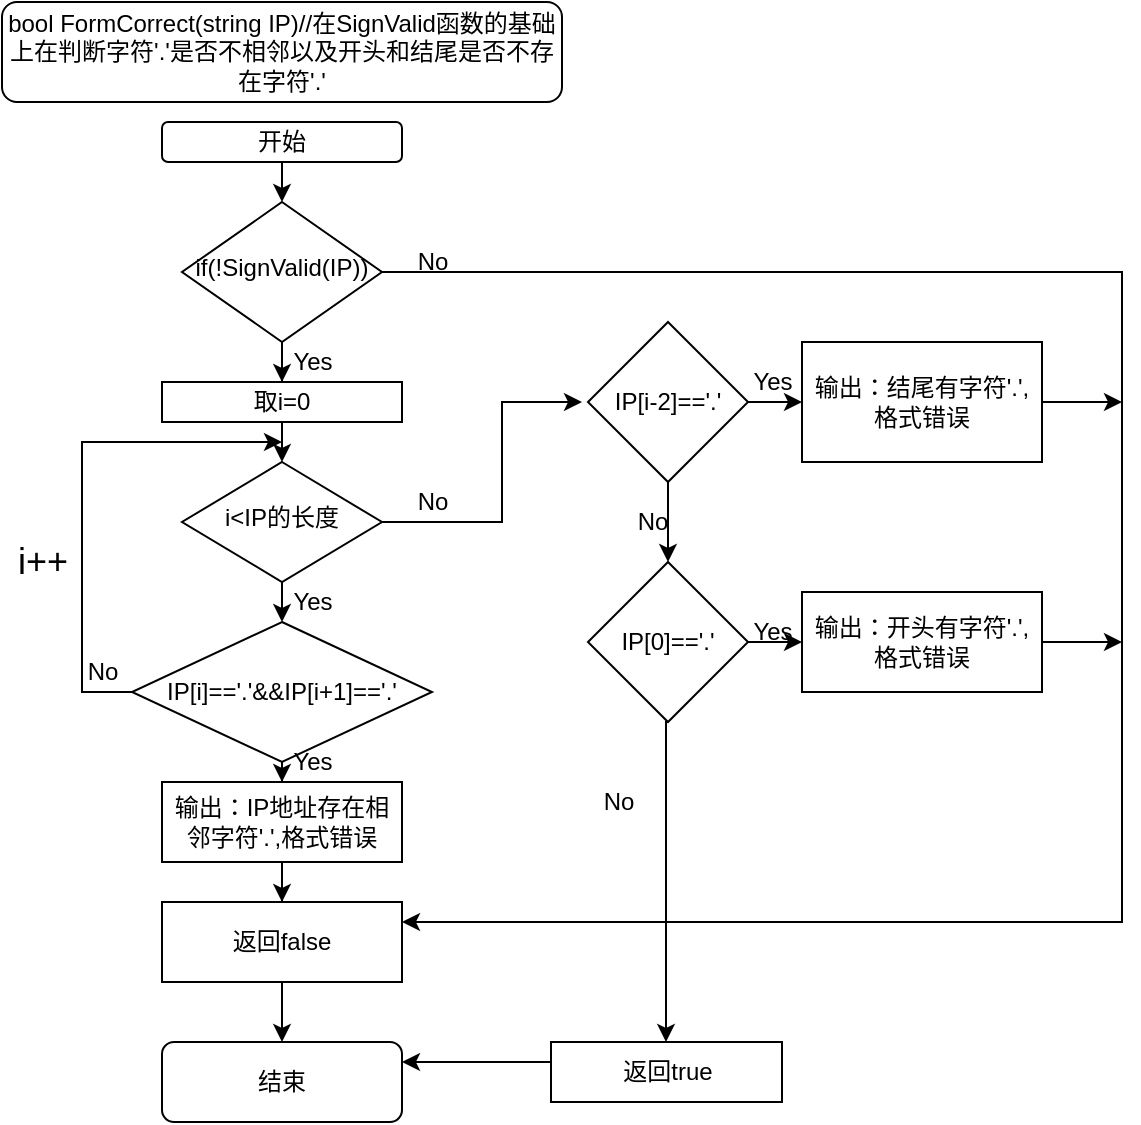 <mxfile version="12.6.5" type="device"><diagram id="C5RBs43oDa-KdzZeNtuy" name="Page-1"><mxGraphModel dx="1024" dy="592" grid="1" gridSize="10" guides="1" tooltips="1" connect="1" arrows="1" fold="1" page="1" pageScale="1" pageWidth="827" pageHeight="1169" math="0" shadow="0"><root><mxCell id="WIyWlLk6GJQsqaUBKTNV-0"/><mxCell id="WIyWlLk6GJQsqaUBKTNV-1" parent="WIyWlLk6GJQsqaUBKTNV-0"/><mxCell id="qdkoifwMZFJ0833gObtW-1" style="edgeStyle=orthogonalEdgeStyle;rounded=0;orthogonalLoop=1;jettySize=auto;html=1;exitX=0.5;exitY=1;exitDx=0;exitDy=0;entryX=0.5;entryY=0;entryDx=0;entryDy=0;" edge="1" parent="WIyWlLk6GJQsqaUBKTNV-1" source="WIyWlLk6GJQsqaUBKTNV-3" target="WIyWlLk6GJQsqaUBKTNV-6"><mxGeometry relative="1" as="geometry"/></mxCell><mxCell id="WIyWlLk6GJQsqaUBKTNV-3" value="开始" style="rounded=1;whiteSpace=wrap;html=1;fontSize=12;glass=0;strokeWidth=1;shadow=0;" parent="WIyWlLk6GJQsqaUBKTNV-1" vertex="1"><mxGeometry x="160" y="90" width="120" height="20" as="geometry"/></mxCell><mxCell id="qdkoifwMZFJ0833gObtW-3" style="edgeStyle=orthogonalEdgeStyle;rounded=0;orthogonalLoop=1;jettySize=auto;html=1;exitX=0.5;exitY=1;exitDx=0;exitDy=0;" edge="1" parent="WIyWlLk6GJQsqaUBKTNV-1" source="WIyWlLk6GJQsqaUBKTNV-6" target="qdkoifwMZFJ0833gObtW-4"><mxGeometry relative="1" as="geometry"><mxPoint x="220" y="230" as="targetPoint"/></mxGeometry></mxCell><mxCell id="qdkoifwMZFJ0833gObtW-22" style="edgeStyle=orthogonalEdgeStyle;rounded=0;orthogonalLoop=1;jettySize=auto;html=1;exitX=1;exitY=0.5;exitDx=0;exitDy=0;entryX=1;entryY=0.25;entryDx=0;entryDy=0;" edge="1" parent="WIyWlLk6GJQsqaUBKTNV-1" source="WIyWlLk6GJQsqaUBKTNV-6" target="qdkoifwMZFJ0833gObtW-25"><mxGeometry relative="1" as="geometry"><mxPoint x="640" y="500" as="targetPoint"/><Array as="points"><mxPoint x="640" y="165"/><mxPoint x="640" y="490"/></Array></mxGeometry></mxCell><mxCell id="WIyWlLk6GJQsqaUBKTNV-6" value="if(!SignValid(IP))" style="rhombus;whiteSpace=wrap;html=1;shadow=0;fontFamily=Helvetica;fontSize=12;align=center;strokeWidth=1;spacing=6;spacingTop=-4;" parent="WIyWlLk6GJQsqaUBKTNV-1" vertex="1"><mxGeometry x="170" y="130" width="100" height="70" as="geometry"/></mxCell><mxCell id="qdkoifwMZFJ0833gObtW-9" style="edgeStyle=orthogonalEdgeStyle;rounded=0;orthogonalLoop=1;jettySize=auto;html=1;exitX=0.5;exitY=1;exitDx=0;exitDy=0;" edge="1" parent="WIyWlLk6GJQsqaUBKTNV-1" source="WIyWlLk6GJQsqaUBKTNV-10"><mxGeometry relative="1" as="geometry"><mxPoint x="220" y="340" as="targetPoint"/></mxGeometry></mxCell><mxCell id="qdkoifwMZFJ0833gObtW-14" style="edgeStyle=orthogonalEdgeStyle;rounded=0;orthogonalLoop=1;jettySize=auto;html=1;exitX=1;exitY=0.5;exitDx=0;exitDy=0;" edge="1" parent="WIyWlLk6GJQsqaUBKTNV-1" source="WIyWlLk6GJQsqaUBKTNV-10"><mxGeometry relative="1" as="geometry"><mxPoint x="370" y="230" as="targetPoint"/><Array as="points"><mxPoint x="330" y="290"/><mxPoint x="330" y="230"/></Array></mxGeometry></mxCell><mxCell id="WIyWlLk6GJQsqaUBKTNV-10" value="i&amp;lt;IP的长度" style="rhombus;whiteSpace=wrap;html=1;shadow=0;fontFamily=Helvetica;fontSize=12;align=center;strokeWidth=1;spacing=6;spacingTop=-4;" parent="WIyWlLk6GJQsqaUBKTNV-1" vertex="1"><mxGeometry x="170" y="260" width="100" height="60" as="geometry"/></mxCell><mxCell id="WIyWlLk6GJQsqaUBKTNV-11" value="结束" style="rounded=1;whiteSpace=wrap;html=1;fontSize=12;glass=0;strokeWidth=1;shadow=0;" parent="WIyWlLk6GJQsqaUBKTNV-1" vertex="1"><mxGeometry x="160" y="550" width="120" height="40" as="geometry"/></mxCell><mxCell id="qdkoifwMZFJ0833gObtW-0" value="bool FormCorrect(string IP)//在SignValid函数的基础上在判断字符'.'是否不相邻以及开头和结尾是否不存在字符'.'" style="rounded=1;whiteSpace=wrap;html=1;" vertex="1" parent="WIyWlLk6GJQsqaUBKTNV-1"><mxGeometry x="80" y="30" width="280" height="50" as="geometry"/></mxCell><mxCell id="qdkoifwMZFJ0833gObtW-8" style="edgeStyle=orthogonalEdgeStyle;rounded=0;orthogonalLoop=1;jettySize=auto;html=1;exitX=0.5;exitY=1;exitDx=0;exitDy=0;entryX=0.5;entryY=0;entryDx=0;entryDy=0;" edge="1" parent="WIyWlLk6GJQsqaUBKTNV-1" source="qdkoifwMZFJ0833gObtW-4" target="WIyWlLk6GJQsqaUBKTNV-10"><mxGeometry relative="1" as="geometry"/></mxCell><mxCell id="qdkoifwMZFJ0833gObtW-4" value="取i=0" style="rounded=0;whiteSpace=wrap;html=1;" vertex="1" parent="WIyWlLk6GJQsqaUBKTNV-1"><mxGeometry x="160" y="220" width="120" height="20" as="geometry"/></mxCell><mxCell id="qdkoifwMZFJ0833gObtW-11" style="edgeStyle=orthogonalEdgeStyle;rounded=0;orthogonalLoop=1;jettySize=auto;html=1;" edge="1" parent="WIyWlLk6GJQsqaUBKTNV-1" source="qdkoifwMZFJ0833gObtW-10" target="qdkoifwMZFJ0833gObtW-12"><mxGeometry relative="1" as="geometry"><mxPoint x="220" y="440" as="targetPoint"/></mxGeometry></mxCell><mxCell id="qdkoifwMZFJ0833gObtW-34" style="edgeStyle=orthogonalEdgeStyle;rounded=0;orthogonalLoop=1;jettySize=auto;html=1;" edge="1" parent="WIyWlLk6GJQsqaUBKTNV-1" source="qdkoifwMZFJ0833gObtW-10"><mxGeometry relative="1" as="geometry"><mxPoint x="220" y="250" as="targetPoint"/><Array as="points"><mxPoint x="120" y="250"/></Array></mxGeometry></mxCell><mxCell id="qdkoifwMZFJ0833gObtW-10" value="IP[i]=='.'&amp;amp;&amp;amp;IP[i+1]=='.'" style="rhombus;whiteSpace=wrap;html=1;" vertex="1" parent="WIyWlLk6GJQsqaUBKTNV-1"><mxGeometry x="145" y="340" width="150" height="70" as="geometry"/></mxCell><mxCell id="qdkoifwMZFJ0833gObtW-24" style="edgeStyle=orthogonalEdgeStyle;rounded=0;orthogonalLoop=1;jettySize=auto;html=1;exitX=0.5;exitY=1;exitDx=0;exitDy=0;" edge="1" parent="WIyWlLk6GJQsqaUBKTNV-1" source="qdkoifwMZFJ0833gObtW-12" target="qdkoifwMZFJ0833gObtW-25"><mxGeometry relative="1" as="geometry"><mxPoint x="220" y="480" as="targetPoint"/></mxGeometry></mxCell><mxCell id="qdkoifwMZFJ0833gObtW-12" value="输出：IP地址存在相邻字符'.',格式错误" style="rounded=0;whiteSpace=wrap;html=1;" vertex="1" parent="WIyWlLk6GJQsqaUBKTNV-1"><mxGeometry x="160" y="420" width="120" height="40" as="geometry"/></mxCell><mxCell id="qdkoifwMZFJ0833gObtW-18" style="edgeStyle=orthogonalEdgeStyle;rounded=0;orthogonalLoop=1;jettySize=auto;html=1;exitX=1;exitY=0.5;exitDx=0;exitDy=0;" edge="1" parent="WIyWlLk6GJQsqaUBKTNV-1" source="qdkoifwMZFJ0833gObtW-15" target="qdkoifwMZFJ0833gObtW-19"><mxGeometry relative="1" as="geometry"><mxPoint x="500" y="230" as="targetPoint"/></mxGeometry></mxCell><mxCell id="qdkoifwMZFJ0833gObtW-37" style="edgeStyle=orthogonalEdgeStyle;rounded=0;orthogonalLoop=1;jettySize=auto;html=1;exitX=0.5;exitY=1;exitDx=0;exitDy=0;entryX=0.5;entryY=0;entryDx=0;entryDy=0;fontSize=18;" edge="1" parent="WIyWlLk6GJQsqaUBKTNV-1" source="qdkoifwMZFJ0833gObtW-15" target="qdkoifwMZFJ0833gObtW-17"><mxGeometry relative="1" as="geometry"/></mxCell><mxCell id="qdkoifwMZFJ0833gObtW-15" value="IP[i-2]=='.'" style="rhombus;whiteSpace=wrap;html=1;" vertex="1" parent="WIyWlLk6GJQsqaUBKTNV-1"><mxGeometry x="373" y="190" width="80" height="80" as="geometry"/></mxCell><mxCell id="qdkoifwMZFJ0833gObtW-20" style="edgeStyle=orthogonalEdgeStyle;rounded=0;orthogonalLoop=1;jettySize=auto;html=1;exitX=1;exitY=0.5;exitDx=0;exitDy=0;" edge="1" parent="WIyWlLk6GJQsqaUBKTNV-1" source="qdkoifwMZFJ0833gObtW-17" target="qdkoifwMZFJ0833gObtW-21"><mxGeometry relative="1" as="geometry"><mxPoint x="480" y="350" as="targetPoint"/></mxGeometry></mxCell><mxCell id="qdkoifwMZFJ0833gObtW-43" style="edgeStyle=orthogonalEdgeStyle;rounded=0;orthogonalLoop=1;jettySize=auto;html=1;exitX=0.5;exitY=1;exitDx=0;exitDy=0;fontSize=12;" edge="1" parent="WIyWlLk6GJQsqaUBKTNV-1" source="qdkoifwMZFJ0833gObtW-17" target="qdkoifwMZFJ0833gObtW-44"><mxGeometry relative="1" as="geometry"><mxPoint x="413" y="550" as="targetPoint"/><Array as="points"><mxPoint x="412" y="390"/></Array></mxGeometry></mxCell><mxCell id="qdkoifwMZFJ0833gObtW-17" value="IP[0]=='.'" style="rhombus;whiteSpace=wrap;html=1;" vertex="1" parent="WIyWlLk6GJQsqaUBKTNV-1"><mxGeometry x="373" y="310" width="80" height="80" as="geometry"/></mxCell><mxCell id="qdkoifwMZFJ0833gObtW-27" style="edgeStyle=orthogonalEdgeStyle;rounded=0;orthogonalLoop=1;jettySize=auto;html=1;exitX=1;exitY=0.5;exitDx=0;exitDy=0;" edge="1" parent="WIyWlLk6GJQsqaUBKTNV-1" source="qdkoifwMZFJ0833gObtW-19"><mxGeometry relative="1" as="geometry"><mxPoint x="640" y="230" as="targetPoint"/></mxGeometry></mxCell><mxCell id="qdkoifwMZFJ0833gObtW-19" value="输出：结尾有字符'.',格式错误" style="rounded=0;whiteSpace=wrap;html=1;" vertex="1" parent="WIyWlLk6GJQsqaUBKTNV-1"><mxGeometry x="480" y="200" width="120" height="60" as="geometry"/></mxCell><mxCell id="qdkoifwMZFJ0833gObtW-26" style="edgeStyle=orthogonalEdgeStyle;rounded=0;orthogonalLoop=1;jettySize=auto;html=1;exitX=1;exitY=0.5;exitDx=0;exitDy=0;" edge="1" parent="WIyWlLk6GJQsqaUBKTNV-1" source="qdkoifwMZFJ0833gObtW-21"><mxGeometry relative="1" as="geometry"><mxPoint x="640" y="350" as="targetPoint"/></mxGeometry></mxCell><mxCell id="qdkoifwMZFJ0833gObtW-21" value="输出：开头有字符'.',格式错误" style="rounded=0;whiteSpace=wrap;html=1;" vertex="1" parent="WIyWlLk6GJQsqaUBKTNV-1"><mxGeometry x="480" y="325" width="120" height="50" as="geometry"/></mxCell><mxCell id="qdkoifwMZFJ0833gObtW-28" style="edgeStyle=orthogonalEdgeStyle;rounded=0;orthogonalLoop=1;jettySize=auto;html=1;exitX=0.5;exitY=1;exitDx=0;exitDy=0;" edge="1" parent="WIyWlLk6GJQsqaUBKTNV-1" source="qdkoifwMZFJ0833gObtW-25"><mxGeometry relative="1" as="geometry"><mxPoint x="220" y="550" as="targetPoint"/></mxGeometry></mxCell><mxCell id="qdkoifwMZFJ0833gObtW-25" value="返回false" style="rounded=0;whiteSpace=wrap;html=1;" vertex="1" parent="WIyWlLk6GJQsqaUBKTNV-1"><mxGeometry x="160" y="480" width="120" height="40" as="geometry"/></mxCell><mxCell id="qdkoifwMZFJ0833gObtW-29" value="No" style="text;html=1;align=center;verticalAlign=middle;resizable=0;points=[];autosize=1;" vertex="1" parent="WIyWlLk6GJQsqaUBKTNV-1"><mxGeometry x="280" y="150" width="30" height="20" as="geometry"/></mxCell><mxCell id="qdkoifwMZFJ0833gObtW-30" value="Yes" style="text;html=1;align=center;verticalAlign=middle;resizable=0;points=[];autosize=1;" vertex="1" parent="WIyWlLk6GJQsqaUBKTNV-1"><mxGeometry x="220" y="200" width="30" height="20" as="geometry"/></mxCell><mxCell id="qdkoifwMZFJ0833gObtW-31" value="Yes" style="text;html=1;align=center;verticalAlign=middle;resizable=0;points=[];autosize=1;" vertex="1" parent="WIyWlLk6GJQsqaUBKTNV-1"><mxGeometry x="220" y="320" width="30" height="20" as="geometry"/></mxCell><mxCell id="qdkoifwMZFJ0833gObtW-32" value="No" style="text;html=1;align=center;verticalAlign=middle;resizable=0;points=[];autosize=1;" vertex="1" parent="WIyWlLk6GJQsqaUBKTNV-1"><mxGeometry x="280" y="270" width="30" height="20" as="geometry"/></mxCell><mxCell id="qdkoifwMZFJ0833gObtW-33" value="Yes" style="text;html=1;align=center;verticalAlign=middle;resizable=0;points=[];autosize=1;" vertex="1" parent="WIyWlLk6GJQsqaUBKTNV-1"><mxGeometry x="220" y="400" width="30" height="20" as="geometry"/></mxCell><mxCell id="qdkoifwMZFJ0833gObtW-35" value="No" style="text;html=1;align=center;verticalAlign=middle;resizable=0;points=[];autosize=1;" vertex="1" parent="WIyWlLk6GJQsqaUBKTNV-1"><mxGeometry x="115" y="355" width="30" height="20" as="geometry"/></mxCell><mxCell id="qdkoifwMZFJ0833gObtW-36" value="i++" style="text;html=1;align=center;verticalAlign=middle;resizable=0;points=[];autosize=1;fontSize=18;" vertex="1" parent="WIyWlLk6GJQsqaUBKTNV-1"><mxGeometry x="80" y="295" width="40" height="30" as="geometry"/></mxCell><mxCell id="qdkoifwMZFJ0833gObtW-38" value="No" style="text;html=1;align=center;verticalAlign=middle;resizable=0;points=[];autosize=1;fontSize=12;" vertex="1" parent="WIyWlLk6GJQsqaUBKTNV-1"><mxGeometry x="390" y="280" width="30" height="20" as="geometry"/></mxCell><mxCell id="qdkoifwMZFJ0833gObtW-39" value="Yes" style="text;html=1;align=center;verticalAlign=middle;resizable=0;points=[];autosize=1;fontSize=12;" vertex="1" parent="WIyWlLk6GJQsqaUBKTNV-1"><mxGeometry x="450" y="210" width="30" height="20" as="geometry"/></mxCell><mxCell id="qdkoifwMZFJ0833gObtW-40" value="Yes" style="text;html=1;align=center;verticalAlign=middle;resizable=0;points=[];autosize=1;fontSize=12;" vertex="1" parent="WIyWlLk6GJQsqaUBKTNV-1"><mxGeometry x="450" y="335" width="30" height="20" as="geometry"/></mxCell><mxCell id="qdkoifwMZFJ0833gObtW-42" value="No" style="text;html=1;align=center;verticalAlign=middle;resizable=0;points=[];autosize=1;fontSize=12;" vertex="1" parent="WIyWlLk6GJQsqaUBKTNV-1"><mxGeometry x="373" y="420" width="30" height="20" as="geometry"/></mxCell><mxCell id="qdkoifwMZFJ0833gObtW-45" style="edgeStyle=orthogonalEdgeStyle;rounded=0;orthogonalLoop=1;jettySize=auto;html=1;fontSize=12;entryX=1;entryY=0.25;entryDx=0;entryDy=0;" edge="1" parent="WIyWlLk6GJQsqaUBKTNV-1" source="qdkoifwMZFJ0833gObtW-44" target="WIyWlLk6GJQsqaUBKTNV-11"><mxGeometry relative="1" as="geometry"><mxPoint x="290" y="565" as="targetPoint"/><Array as="points"><mxPoint x="340" y="560"/><mxPoint x="340" y="560"/></Array></mxGeometry></mxCell><mxCell id="qdkoifwMZFJ0833gObtW-44" value="返回true" style="rounded=0;whiteSpace=wrap;html=1;" vertex="1" parent="WIyWlLk6GJQsqaUBKTNV-1"><mxGeometry x="354.5" y="550" width="115.5" height="30" as="geometry"/></mxCell></root></mxGraphModel></diagram></mxfile>